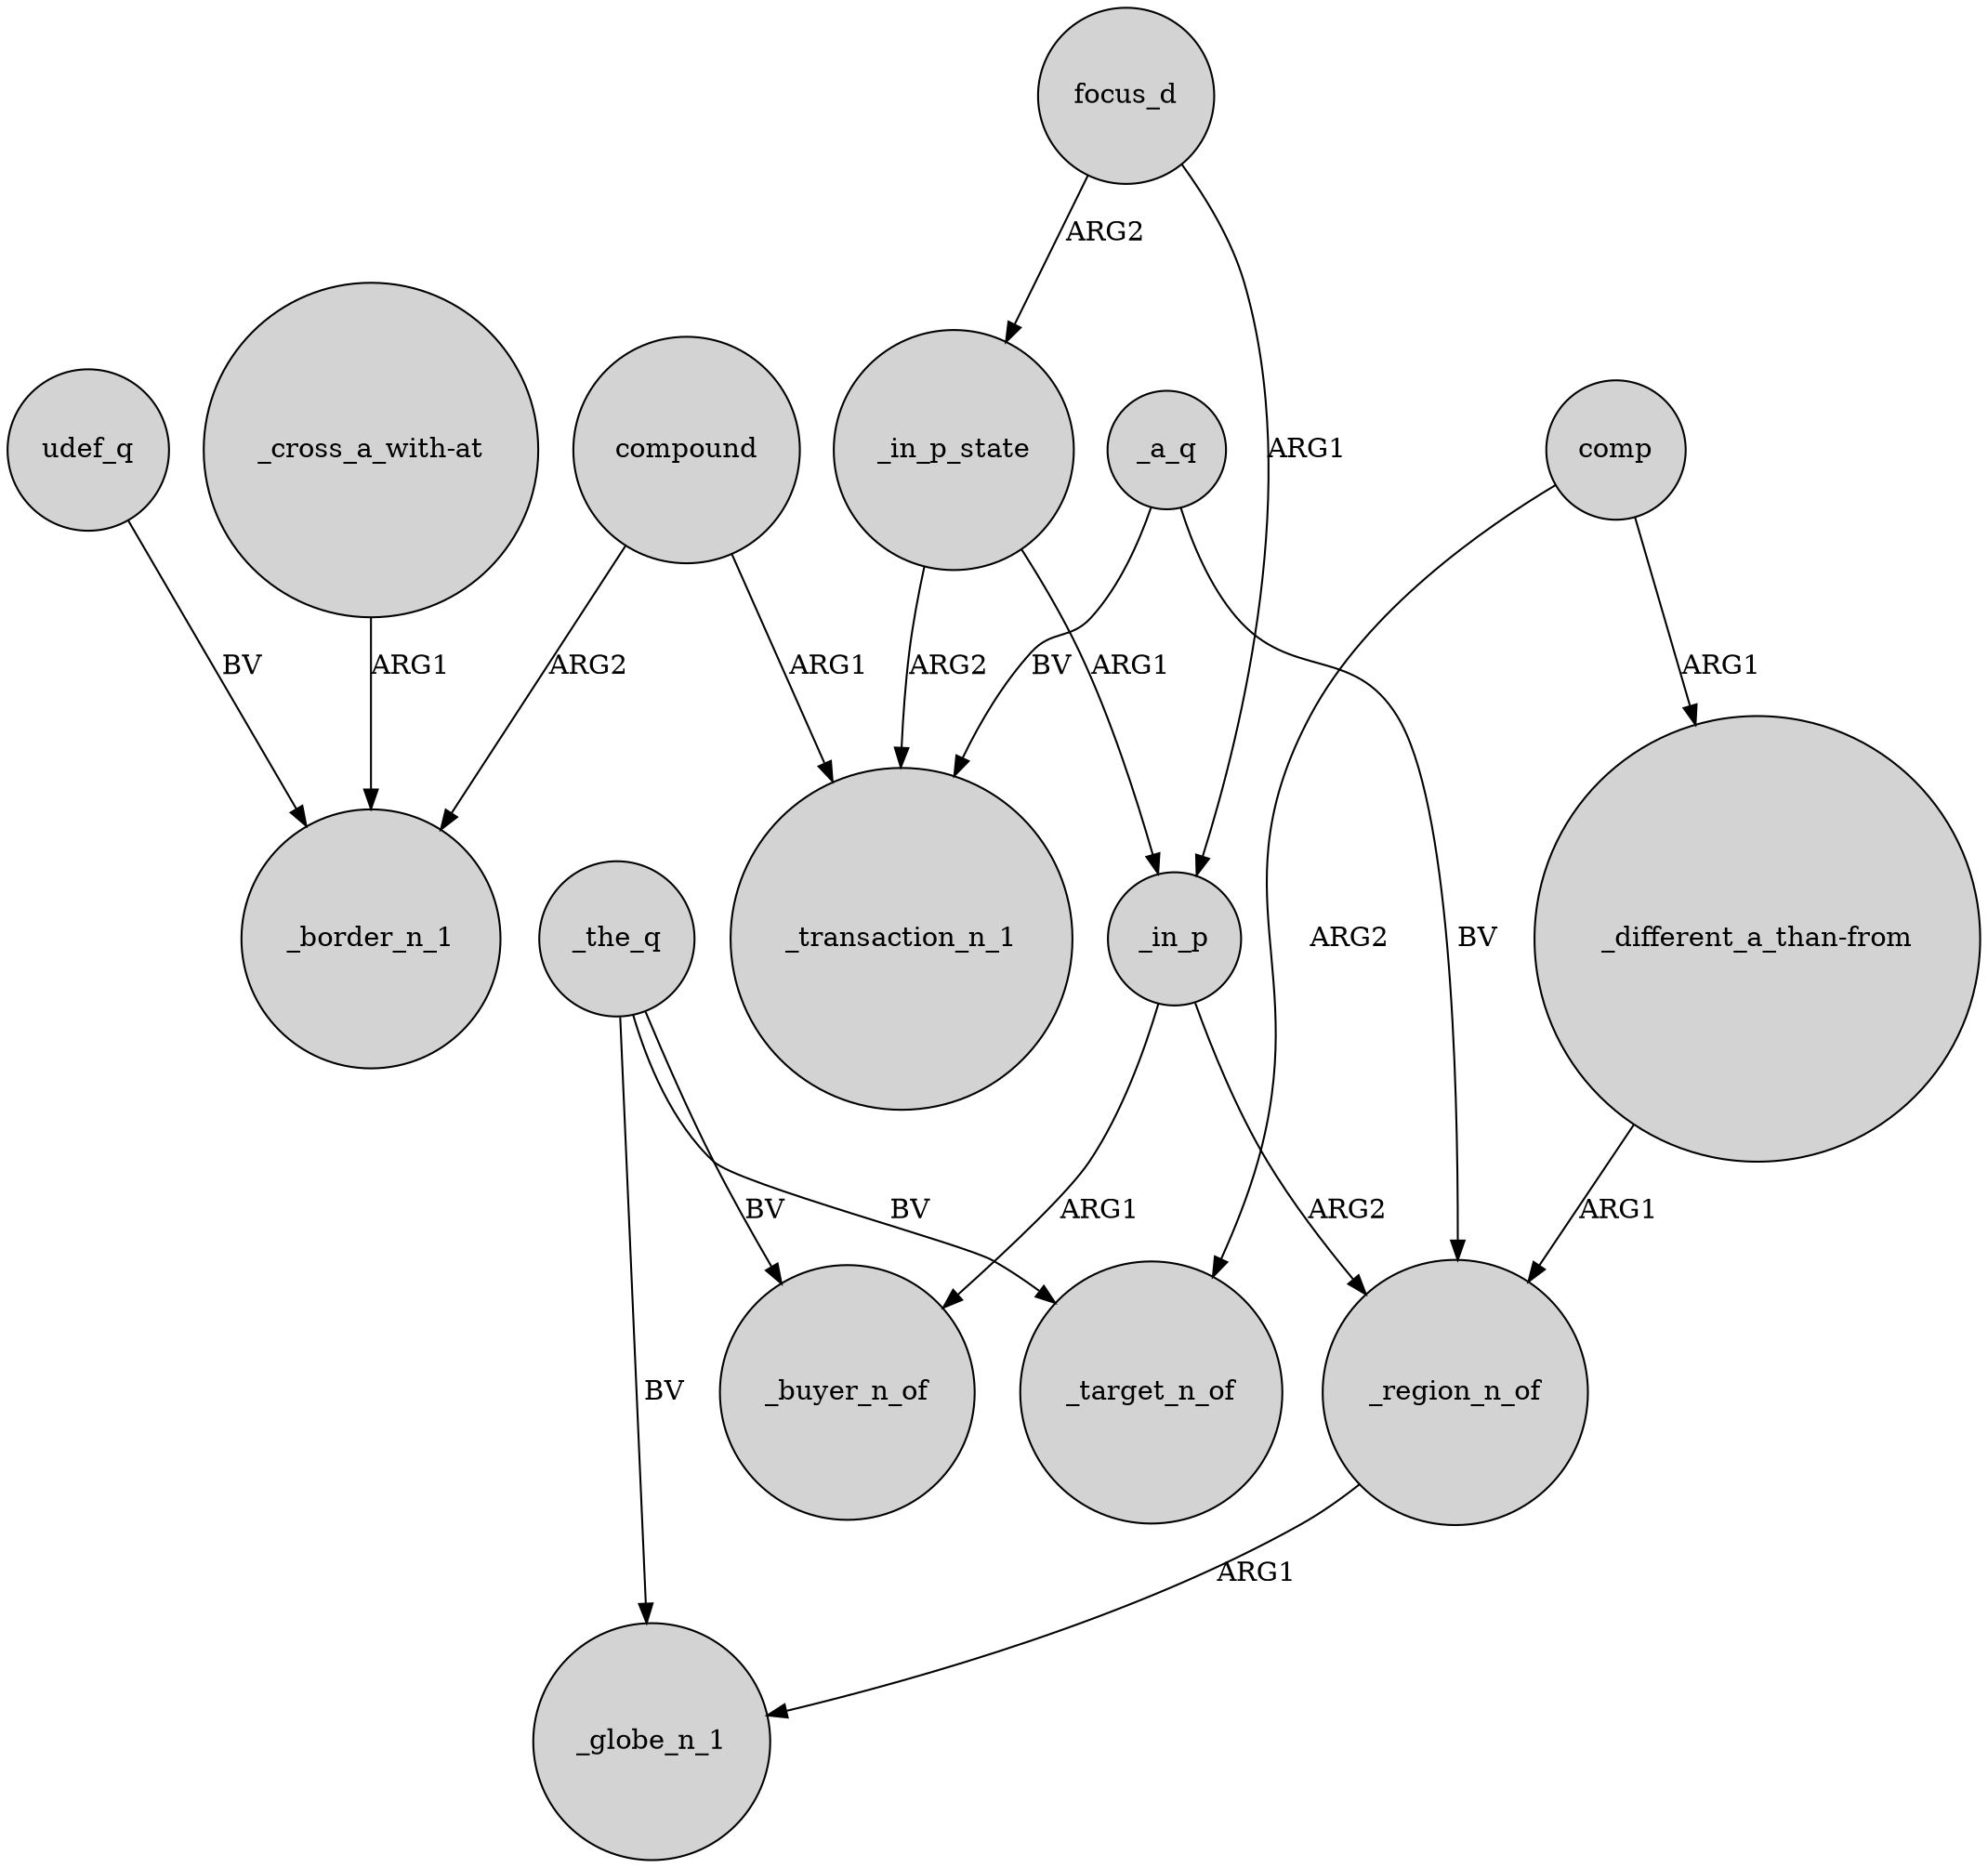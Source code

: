 digraph {
	node [shape=circle style=filled]
	udef_q -> _border_n_1 [label=BV]
	_in_p_state -> _in_p [label=ARG1]
	focus_d -> _in_p_state [label=ARG2]
	_the_q -> _buyer_n_of [label=BV]
	compound -> _border_n_1 [label=ARG2]
	_the_q -> _target_n_of [label=BV]
	_a_q -> _transaction_n_1 [label=BV]
	_a_q -> _region_n_of [label=BV]
	"_cross_a_with-at" -> _border_n_1 [label=ARG1]
	"_different_a_than-from" -> _region_n_of [label=ARG1]
	comp -> _target_n_of [label=ARG2]
	comp -> "_different_a_than-from" [label=ARG1]
	compound -> _transaction_n_1 [label=ARG1]
	focus_d -> _in_p [label=ARG1]
	_in_p -> _buyer_n_of [label=ARG1]
	_region_n_of -> _globe_n_1 [label=ARG1]
	_in_p_state -> _transaction_n_1 [label=ARG2]
	_in_p -> _region_n_of [label=ARG2]
	_the_q -> _globe_n_1 [label=BV]
}
